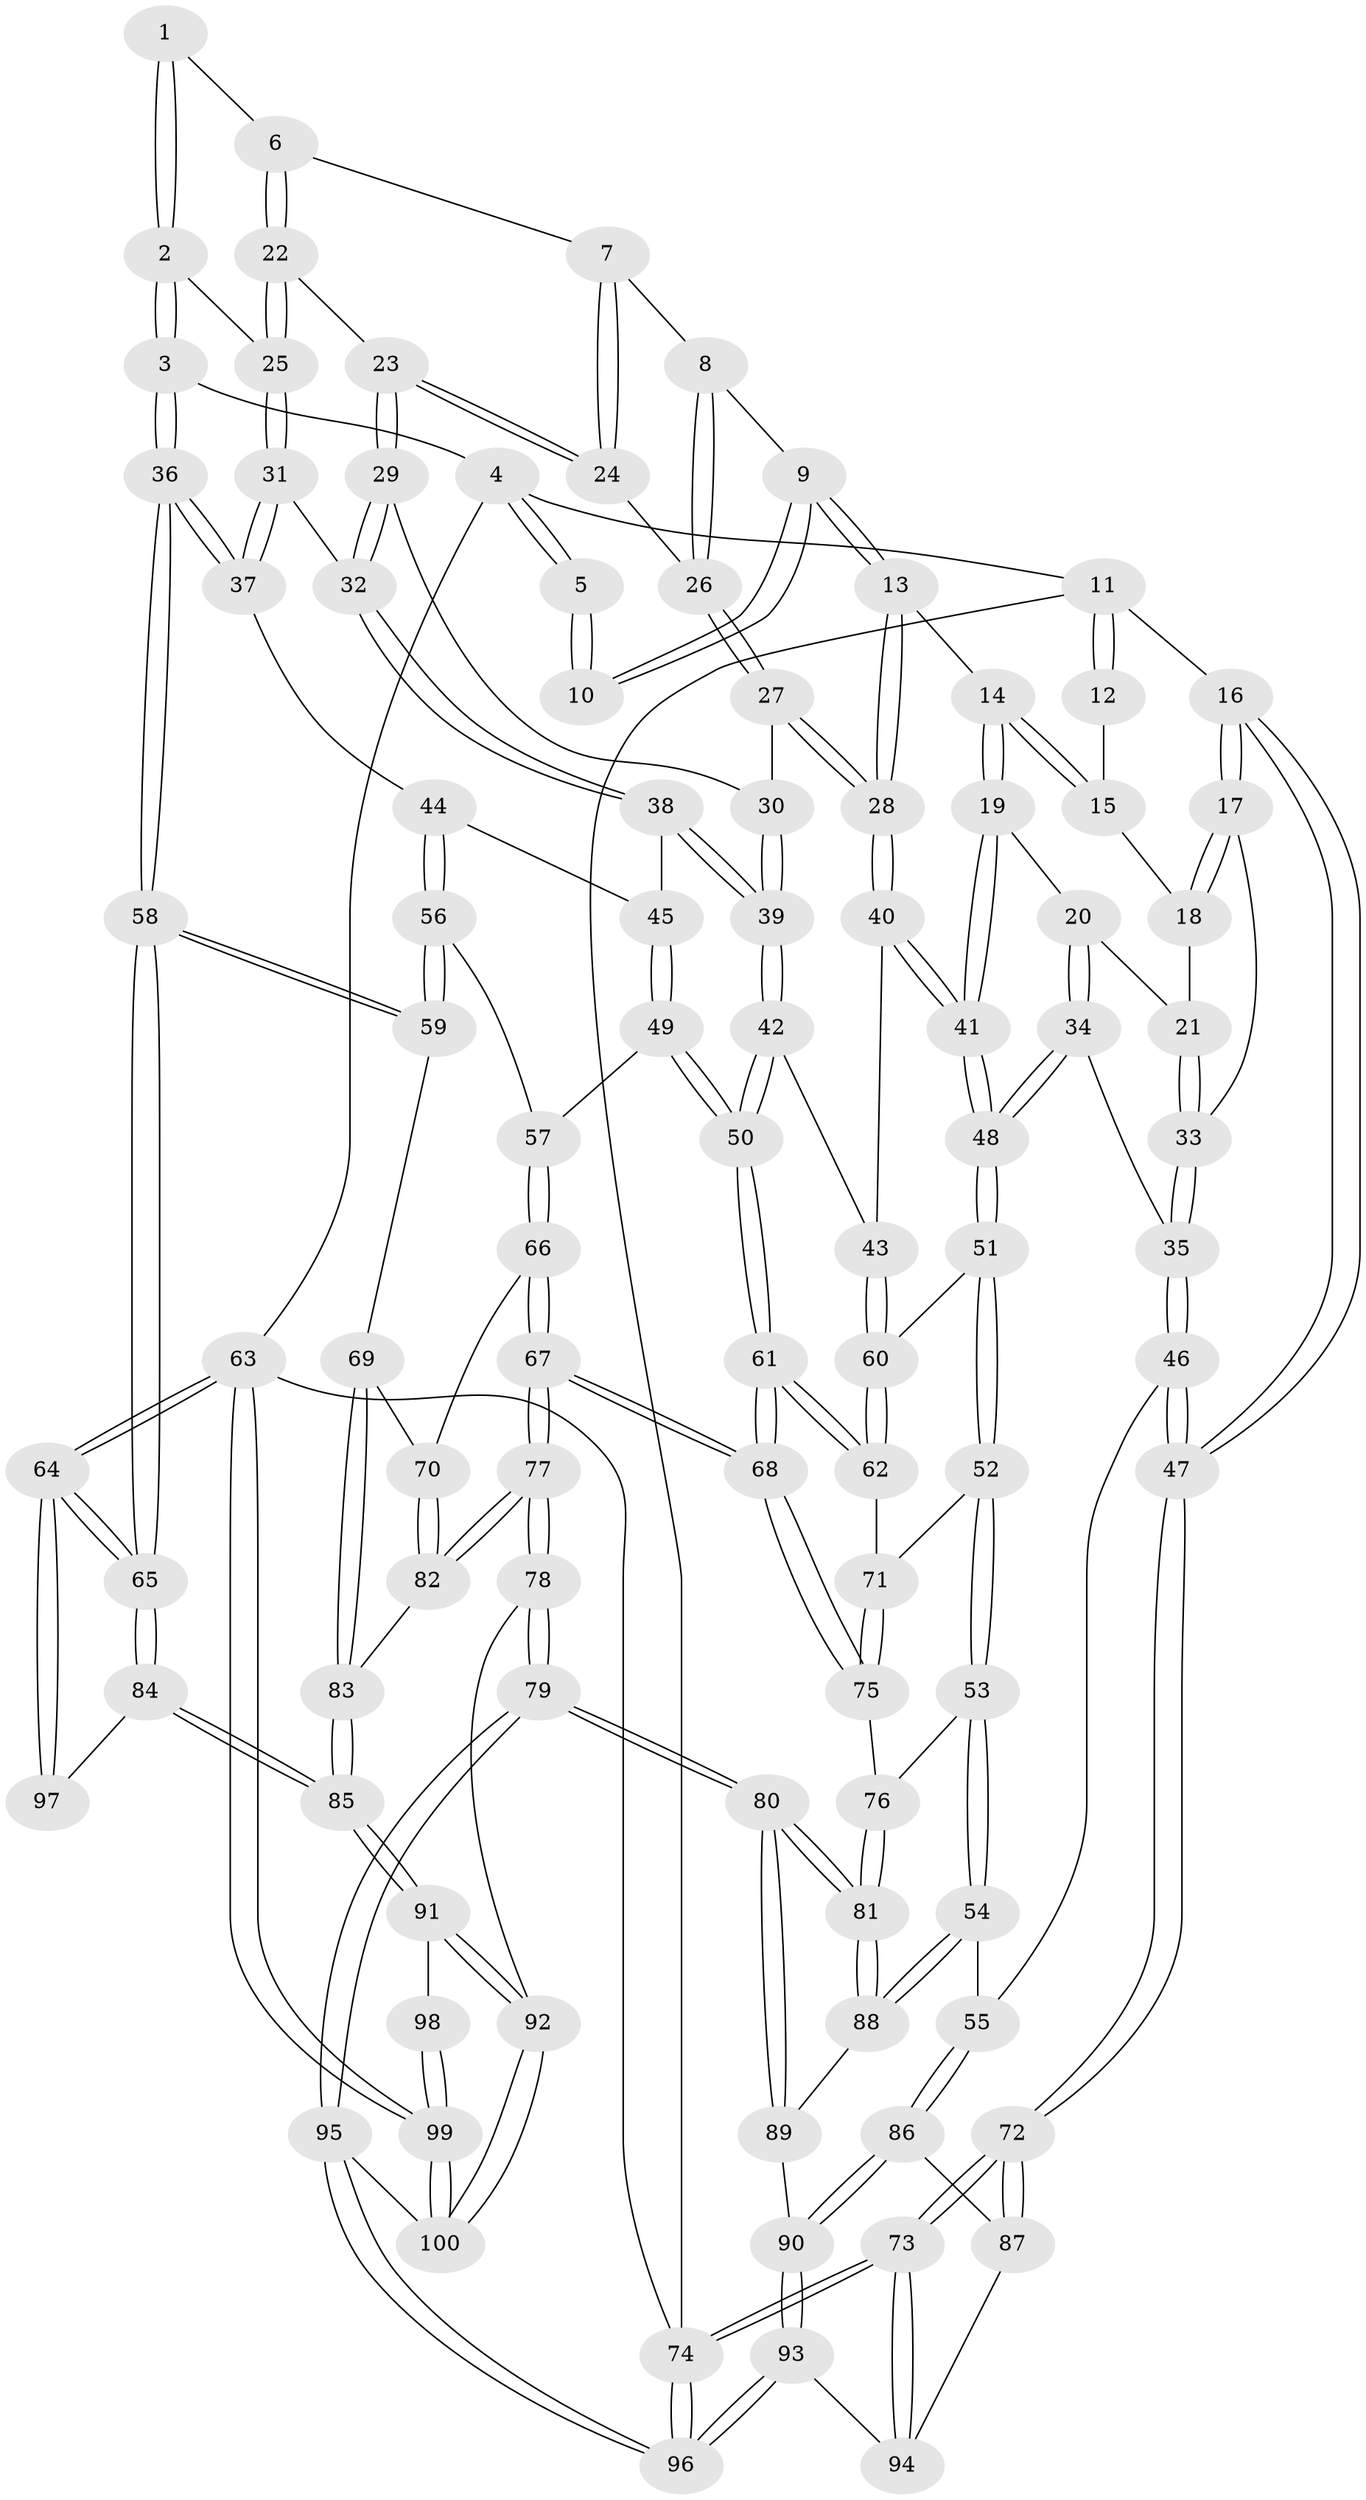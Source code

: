 // Generated by graph-tools (version 1.1) at 2025/03/03/09/25 03:03:16]
// undirected, 100 vertices, 247 edges
graph export_dot {
graph [start="1"]
  node [color=gray90,style=filled];
  1 [pos="+0.7548093936495737+0"];
  2 [pos="+0.9155479630329209+0.12957684431111025"];
  3 [pos="+1+0"];
  4 [pos="+1+0"];
  5 [pos="+0.7432574739271361+0"];
  6 [pos="+0.759194120010698+0.05700400093850192"];
  7 [pos="+0.7421584896729452+0.06240733735524105"];
  8 [pos="+0.5595807631143767+0.0654483047691411"];
  9 [pos="+0.5271858272240154+0.048533047155721674"];
  10 [pos="+0.5308322403006837+0"];
  11 [pos="+0+0"];
  12 [pos="+0.3736116396691304+0"];
  13 [pos="+0.4730683722777462+0.12598468868021126"];
  14 [pos="+0.4358381021801219+0.15394228034217303"];
  15 [pos="+0.3079232579727977+0.0341001278027177"];
  16 [pos="+0+0"];
  17 [pos="+0+0"];
  18 [pos="+0.253860229740506+0.06438040735764121"];
  19 [pos="+0.40820787640080775+0.19767296669739098"];
  20 [pos="+0.2560338948356938+0.16431090853370645"];
  21 [pos="+0.2429324863205872+0.15851401186763997"];
  22 [pos="+0.8132213585821249+0.12620425232351584"];
  23 [pos="+0.7009502263002535+0.1719293648623572"];
  24 [pos="+0.6551659707869947+0.15296098947974415"];
  25 [pos="+0.8602800683791711+0.1516129345667514"];
  26 [pos="+0.6546630444012999+0.15292352314936608"];
  27 [pos="+0.6220604558655952+0.2385685279619906"];
  28 [pos="+0.6022359135150782+0.24679441703974053"];
  29 [pos="+0.7128280170709146+0.23255390728214315"];
  30 [pos="+0.6578871719793805+0.2518323814724353"];
  31 [pos="+0.8531068758509157+0.1739501724733878"];
  32 [pos="+0.7467208086199467+0.2546802582149667"];
  33 [pos="+0.1330861253195104+0.19039302946171435"];
  34 [pos="+0.2584210710555191+0.29978348549721096"];
  35 [pos="+0.12858342057573488+0.2910631468992199"];
  36 [pos="+1+0.1510401248618383"];
  37 [pos="+0.8689453632876273+0.31608893186724124"];
  38 [pos="+0.7455816495171697+0.31407658640568425"];
  39 [pos="+0.6977865629140415+0.3550417219995694"];
  40 [pos="+0.5702852041321192+0.32520899591185465"];
  41 [pos="+0.40570471743273323+0.3061026463425028"];
  42 [pos="+0.6942134109230813+0.3610836326019524"];
  43 [pos="+0.6024241006112692+0.3635936101855266"];
  44 [pos="+0.8639500971523566+0.33345884580924345"];
  45 [pos="+0.7728680589379412+0.3194994318481334"];
  46 [pos="+0.04821239009052756+0.4346227657811334"];
  47 [pos="+0+0.44892967992475125"];
  48 [pos="+0.3828675523818166+0.34439182903280785"];
  49 [pos="+0.7908401993610416+0.42804683941721816"];
  50 [pos="+0.7238235529976517+0.4232395913396904"];
  51 [pos="+0.37725764359402153+0.38586798200316585"];
  52 [pos="+0.35101511120627177+0.45262721181917015"];
  53 [pos="+0.266134431016633+0.5224277082691314"];
  54 [pos="+0.2640964420679511+0.524018778775274"];
  55 [pos="+0.1806710363612418+0.5191273709295736"];
  56 [pos="+0.8749999831562323+0.36893927328809994"];
  57 [pos="+0.8107564487919041+0.430265611423817"];
  58 [pos="+1+0.4593837395038207"];
  59 [pos="+1+0.48076358789898926"];
  60 [pos="+0.5760217296273108+0.444071332542093"];
  61 [pos="+0.6607337292889337+0.5794104535187045"];
  62 [pos="+0.5855207081510396+0.49620577827560103"];
  63 [pos="+1+1"];
  64 [pos="+1+1"];
  65 [pos="+1+0.7943063877731166"];
  66 [pos="+0.8277856662957789+0.5043316530737465"];
  67 [pos="+0.7109608879131469+0.690128293112576"];
  68 [pos="+0.6694796886564653+0.6113372661217554"];
  69 [pos="+1+0.483967570402359"];
  70 [pos="+1+0.49852162354586094"];
  71 [pos="+0.45026896302875236+0.5138764521947411"];
  72 [pos="+0+0.672898888919116"];
  73 [pos="+0+1"];
  74 [pos="+0+1"];
  75 [pos="+0.4759710733255416+0.5820817595363329"];
  76 [pos="+0.4644156164984537+0.6080029191349015"];
  77 [pos="+0.7171718556283734+0.7199338613986446"];
  78 [pos="+0.7169633497104949+0.7206988997823408"];
  79 [pos="+0.5267189532368557+0.8273561844608717"];
  80 [pos="+0.44086705903031637+0.7249268147420861"];
  81 [pos="+0.4322180643846265+0.7051798269208063"];
  82 [pos="+0.8600192814868296+0.6641492349483209"];
  83 [pos="+0.9700465823807429+0.7041412685329956"];
  84 [pos="+1+0.7940048443084308"];
  85 [pos="+1+0.7390410386923281"];
  86 [pos="+0.12352034357579375+0.6942238890480735"];
  87 [pos="+0.09869234848880042+0.7173626701776833"];
  88 [pos="+0.2836680170983474+0.5667117225597951"];
  89 [pos="+0.26199707268916755+0.7438332602291564"];
  90 [pos="+0.25202014942626694+0.7579041001659357"];
  91 [pos="+0.821614456414735+0.8366844866809848"];
  92 [pos="+0.8060819155200067+0.830635433986845"];
  93 [pos="+0.24969402184135508+0.9161277354348675"];
  94 [pos="+0.10637804245782305+0.799413387412454"];
  95 [pos="+0.37505807318402873+1"];
  96 [pos="+0.34642116892450453+1"];
  97 [pos="+0.8876620202491728+0.8657385974936103"];
  98 [pos="+0.8643871508697875+0.8635489607675756"];
  99 [pos="+1+1"];
  100 [pos="+0.7129110059524418+1"];
  1 -- 2;
  1 -- 2;
  1 -- 6;
  2 -- 3;
  2 -- 3;
  2 -- 25;
  3 -- 4;
  3 -- 36;
  3 -- 36;
  4 -- 5;
  4 -- 5;
  4 -- 11;
  4 -- 63;
  5 -- 10;
  5 -- 10;
  6 -- 7;
  6 -- 22;
  6 -- 22;
  7 -- 8;
  7 -- 24;
  7 -- 24;
  8 -- 9;
  8 -- 26;
  8 -- 26;
  9 -- 10;
  9 -- 10;
  9 -- 13;
  9 -- 13;
  11 -- 12;
  11 -- 12;
  11 -- 16;
  11 -- 74;
  12 -- 15;
  13 -- 14;
  13 -- 28;
  13 -- 28;
  14 -- 15;
  14 -- 15;
  14 -- 19;
  14 -- 19;
  15 -- 18;
  16 -- 17;
  16 -- 17;
  16 -- 47;
  16 -- 47;
  17 -- 18;
  17 -- 18;
  17 -- 33;
  18 -- 21;
  19 -- 20;
  19 -- 41;
  19 -- 41;
  20 -- 21;
  20 -- 34;
  20 -- 34;
  21 -- 33;
  21 -- 33;
  22 -- 23;
  22 -- 25;
  22 -- 25;
  23 -- 24;
  23 -- 24;
  23 -- 29;
  23 -- 29;
  24 -- 26;
  25 -- 31;
  25 -- 31;
  26 -- 27;
  26 -- 27;
  27 -- 28;
  27 -- 28;
  27 -- 30;
  28 -- 40;
  28 -- 40;
  29 -- 30;
  29 -- 32;
  29 -- 32;
  30 -- 39;
  30 -- 39;
  31 -- 32;
  31 -- 37;
  31 -- 37;
  32 -- 38;
  32 -- 38;
  33 -- 35;
  33 -- 35;
  34 -- 35;
  34 -- 48;
  34 -- 48;
  35 -- 46;
  35 -- 46;
  36 -- 37;
  36 -- 37;
  36 -- 58;
  36 -- 58;
  37 -- 44;
  38 -- 39;
  38 -- 39;
  38 -- 45;
  39 -- 42;
  39 -- 42;
  40 -- 41;
  40 -- 41;
  40 -- 43;
  41 -- 48;
  41 -- 48;
  42 -- 43;
  42 -- 50;
  42 -- 50;
  43 -- 60;
  43 -- 60;
  44 -- 45;
  44 -- 56;
  44 -- 56;
  45 -- 49;
  45 -- 49;
  46 -- 47;
  46 -- 47;
  46 -- 55;
  47 -- 72;
  47 -- 72;
  48 -- 51;
  48 -- 51;
  49 -- 50;
  49 -- 50;
  49 -- 57;
  50 -- 61;
  50 -- 61;
  51 -- 52;
  51 -- 52;
  51 -- 60;
  52 -- 53;
  52 -- 53;
  52 -- 71;
  53 -- 54;
  53 -- 54;
  53 -- 76;
  54 -- 55;
  54 -- 88;
  54 -- 88;
  55 -- 86;
  55 -- 86;
  56 -- 57;
  56 -- 59;
  56 -- 59;
  57 -- 66;
  57 -- 66;
  58 -- 59;
  58 -- 59;
  58 -- 65;
  58 -- 65;
  59 -- 69;
  60 -- 62;
  60 -- 62;
  61 -- 62;
  61 -- 62;
  61 -- 68;
  61 -- 68;
  62 -- 71;
  63 -- 64;
  63 -- 64;
  63 -- 99;
  63 -- 99;
  63 -- 74;
  64 -- 65;
  64 -- 65;
  64 -- 97;
  64 -- 97;
  65 -- 84;
  65 -- 84;
  66 -- 67;
  66 -- 67;
  66 -- 70;
  67 -- 68;
  67 -- 68;
  67 -- 77;
  67 -- 77;
  68 -- 75;
  68 -- 75;
  69 -- 70;
  69 -- 83;
  69 -- 83;
  70 -- 82;
  70 -- 82;
  71 -- 75;
  71 -- 75;
  72 -- 73;
  72 -- 73;
  72 -- 87;
  72 -- 87;
  73 -- 74;
  73 -- 74;
  73 -- 94;
  73 -- 94;
  74 -- 96;
  74 -- 96;
  75 -- 76;
  76 -- 81;
  76 -- 81;
  77 -- 78;
  77 -- 78;
  77 -- 82;
  77 -- 82;
  78 -- 79;
  78 -- 79;
  78 -- 92;
  79 -- 80;
  79 -- 80;
  79 -- 95;
  79 -- 95;
  80 -- 81;
  80 -- 81;
  80 -- 89;
  80 -- 89;
  81 -- 88;
  81 -- 88;
  82 -- 83;
  83 -- 85;
  83 -- 85;
  84 -- 85;
  84 -- 85;
  84 -- 97;
  85 -- 91;
  85 -- 91;
  86 -- 87;
  86 -- 90;
  86 -- 90;
  87 -- 94;
  88 -- 89;
  89 -- 90;
  90 -- 93;
  90 -- 93;
  91 -- 92;
  91 -- 92;
  91 -- 98;
  92 -- 100;
  92 -- 100;
  93 -- 94;
  93 -- 96;
  93 -- 96;
  95 -- 96;
  95 -- 96;
  95 -- 100;
  98 -- 99;
  98 -- 99;
  99 -- 100;
  99 -- 100;
}

